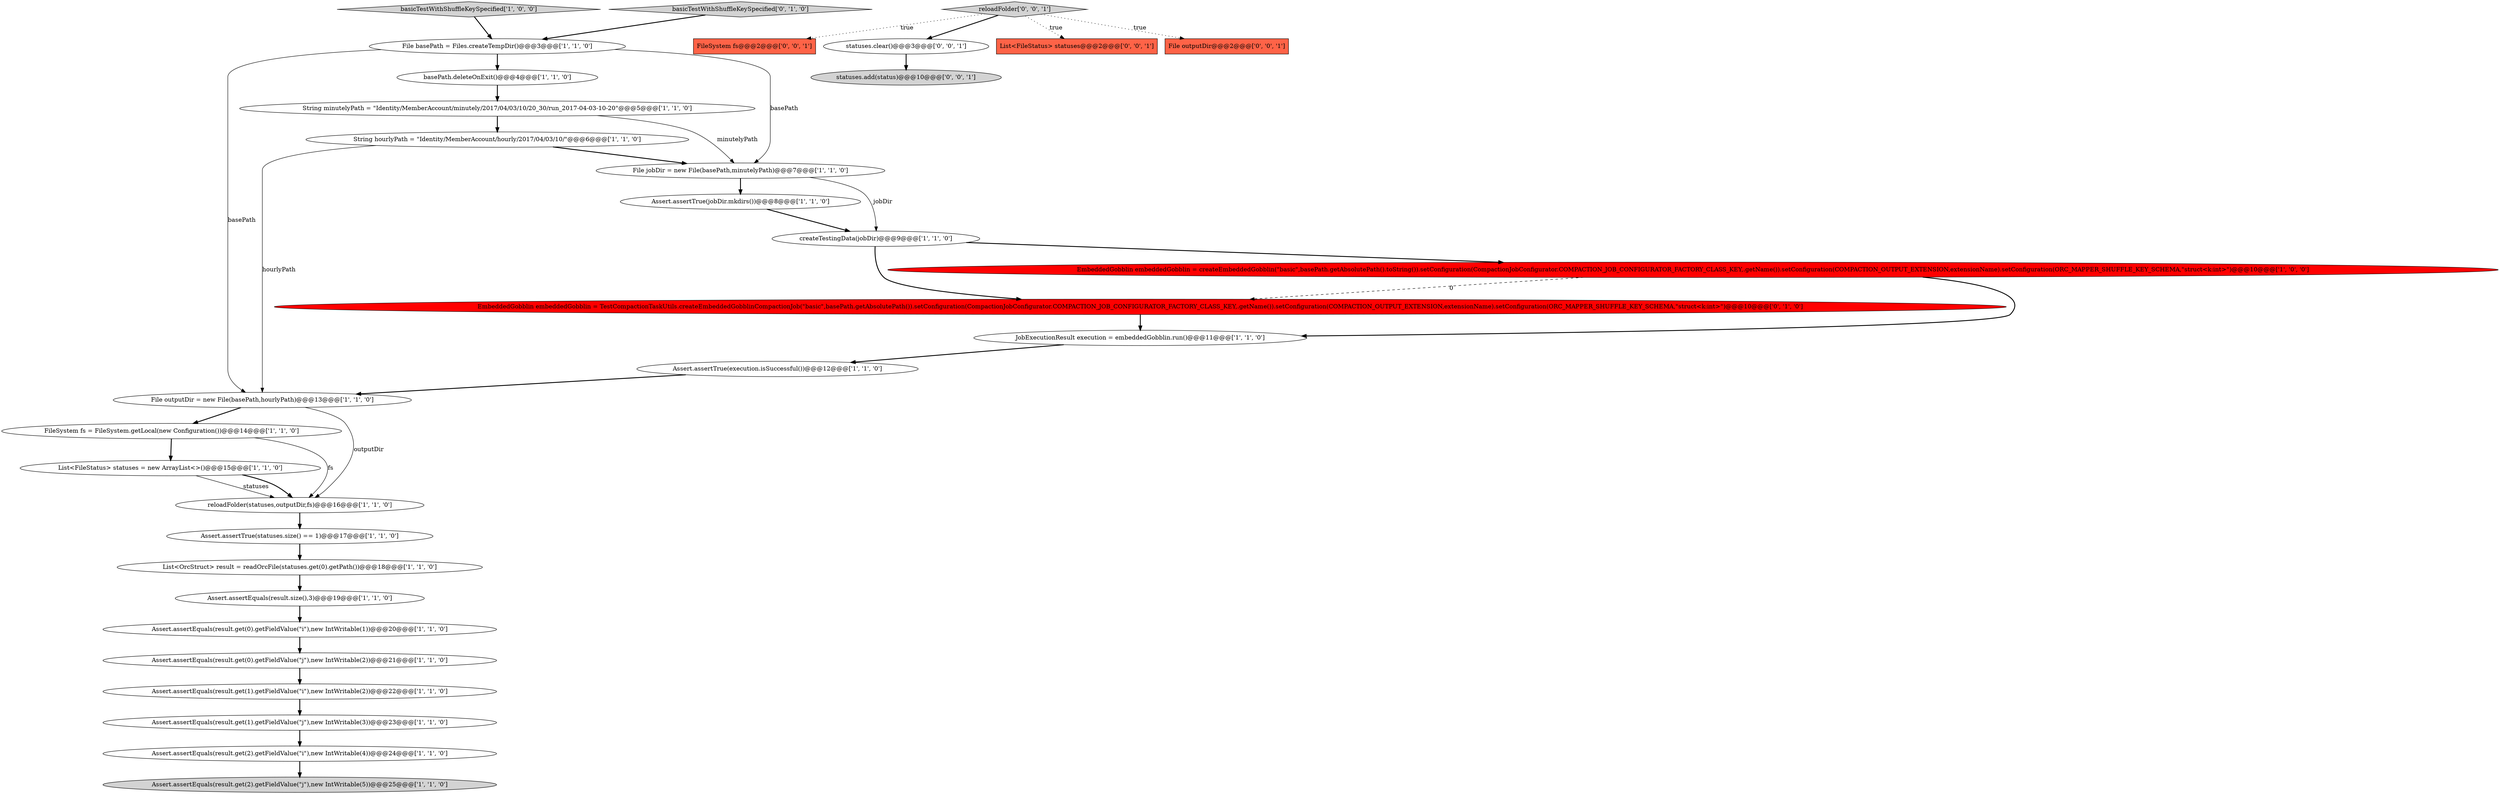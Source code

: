 digraph {
11 [style = filled, label = "Assert.assertEquals(result.get(1).getFieldValue(\"i\"),new IntWritable(2))@@@22@@@['1', '1', '0']", fillcolor = white, shape = ellipse image = "AAA0AAABBB1BBB"];
24 [style = filled, label = "EmbeddedGobblin embeddedGobblin = TestCompactionTaskUtils.createEmbeddedGobblinCompactionJob(\"basic\",basePath.getAbsolutePath()).setConfiguration(CompactionJobConfigurator.COMPACTION_JOB_CONFIGURATOR_FACTORY_CLASS_KEY,.getName()).setConfiguration(COMPACTION_OUTPUT_EXTENSION,extensionName).setConfiguration(ORC_MAPPER_SHUFFLE_KEY_SCHEMA,\"struct<k:int>\")@@@10@@@['0', '1', '0']", fillcolor = red, shape = ellipse image = "AAA1AAABBB2BBB"];
13 [style = filled, label = "Assert.assertTrue(jobDir.mkdirs())@@@8@@@['1', '1', '0']", fillcolor = white, shape = ellipse image = "AAA0AAABBB1BBB"];
20 [style = filled, label = "String hourlyPath = \"Identity/MemberAccount/hourly/2017/04/03/10/\"@@@6@@@['1', '1', '0']", fillcolor = white, shape = ellipse image = "AAA0AAABBB1BBB"];
22 [style = filled, label = "Assert.assertEquals(result.get(0).getFieldValue(\"j\"),new IntWritable(2))@@@21@@@['1', '1', '0']", fillcolor = white, shape = ellipse image = "AAA0AAABBB1BBB"];
17 [style = filled, label = "basicTestWithShuffleKeySpecified['1', '0', '0']", fillcolor = lightgray, shape = diamond image = "AAA0AAABBB1BBB"];
3 [style = filled, label = "JobExecutionResult execution = embeddedGobblin.run()@@@11@@@['1', '1', '0']", fillcolor = white, shape = ellipse image = "AAA0AAABBB1BBB"];
1 [style = filled, label = "EmbeddedGobblin embeddedGobblin = createEmbeddedGobblin(\"basic\",basePath.getAbsolutePath().toString()).setConfiguration(CompactionJobConfigurator.COMPACTION_JOB_CONFIGURATOR_FACTORY_CLASS_KEY,.getName()).setConfiguration(COMPACTION_OUTPUT_EXTENSION,extensionName).setConfiguration(ORC_MAPPER_SHUFFLE_KEY_SCHEMA,\"struct<k:int>\")@@@10@@@['1', '0', '0']", fillcolor = red, shape = ellipse image = "AAA1AAABBB1BBB"];
16 [style = filled, label = "Assert.assertEquals(result.get(2).getFieldValue(\"i\"),new IntWritable(4))@@@24@@@['1', '1', '0']", fillcolor = white, shape = ellipse image = "AAA0AAABBB1BBB"];
18 [style = filled, label = "Assert.assertEquals(result.size(),3)@@@19@@@['1', '1', '0']", fillcolor = white, shape = ellipse image = "AAA0AAABBB1BBB"];
25 [style = filled, label = "basicTestWithShuffleKeySpecified['0', '1', '0']", fillcolor = lightgray, shape = diamond image = "AAA0AAABBB2BBB"];
6 [style = filled, label = "Assert.assertTrue(statuses.size() == 1)@@@17@@@['1', '1', '0']", fillcolor = white, shape = ellipse image = "AAA0AAABBB1BBB"];
8 [style = filled, label = "Assert.assertEquals(result.get(1).getFieldValue(\"j\"),new IntWritable(3))@@@23@@@['1', '1', '0']", fillcolor = white, shape = ellipse image = "AAA0AAABBB1BBB"];
7 [style = filled, label = "FileSystem fs = FileSystem.getLocal(new Configuration())@@@14@@@['1', '1', '0']", fillcolor = white, shape = ellipse image = "AAA0AAABBB1BBB"];
29 [style = filled, label = "FileSystem fs@@@2@@@['0', '0', '1']", fillcolor = tomato, shape = box image = "AAA0AAABBB3BBB"];
19 [style = filled, label = "Assert.assertEquals(result.get(2).getFieldValue(\"j\"),new IntWritable(5))@@@25@@@['1', '1', '0']", fillcolor = lightgray, shape = ellipse image = "AAA0AAABBB1BBB"];
0 [style = filled, label = "List<FileStatus> statuses = new ArrayList<>()@@@15@@@['1', '1', '0']", fillcolor = white, shape = ellipse image = "AAA0AAABBB1BBB"];
23 [style = filled, label = "Assert.assertEquals(result.get(0).getFieldValue(\"i\"),new IntWritable(1))@@@20@@@['1', '1', '0']", fillcolor = white, shape = ellipse image = "AAA0AAABBB1BBB"];
14 [style = filled, label = "File outputDir = new File(basePath,hourlyPath)@@@13@@@['1', '1', '0']", fillcolor = white, shape = ellipse image = "AAA0AAABBB1BBB"];
15 [style = filled, label = "createTestingData(jobDir)@@@9@@@['1', '1', '0']", fillcolor = white, shape = ellipse image = "AAA0AAABBB1BBB"];
21 [style = filled, label = "reloadFolder(statuses,outputDir,fs)@@@16@@@['1', '1', '0']", fillcolor = white, shape = ellipse image = "AAA0AAABBB1BBB"];
4 [style = filled, label = "File basePath = Files.createTempDir()@@@3@@@['1', '1', '0']", fillcolor = white, shape = ellipse image = "AAA0AAABBB1BBB"];
12 [style = filled, label = "basePath.deleteOnExit()@@@4@@@['1', '1', '0']", fillcolor = white, shape = ellipse image = "AAA0AAABBB1BBB"];
2 [style = filled, label = "List<OrcStruct> result = readOrcFile(statuses.get(0).getPath())@@@18@@@['1', '1', '0']", fillcolor = white, shape = ellipse image = "AAA0AAABBB1BBB"];
9 [style = filled, label = "String minutelyPath = \"Identity/MemberAccount/minutely/2017/04/03/10/20_30/run_2017-04-03-10-20\"@@@5@@@['1', '1', '0']", fillcolor = white, shape = ellipse image = "AAA0AAABBB1BBB"];
27 [style = filled, label = "statuses.clear()@@@3@@@['0', '0', '1']", fillcolor = white, shape = ellipse image = "AAA0AAABBB3BBB"];
26 [style = filled, label = "List<FileStatus> statuses@@@2@@@['0', '0', '1']", fillcolor = tomato, shape = box image = "AAA0AAABBB3BBB"];
31 [style = filled, label = "File outputDir@@@2@@@['0', '0', '1']", fillcolor = tomato, shape = box image = "AAA0AAABBB3BBB"];
5 [style = filled, label = "File jobDir = new File(basePath,minutelyPath)@@@7@@@['1', '1', '0']", fillcolor = white, shape = ellipse image = "AAA0AAABBB1BBB"];
10 [style = filled, label = "Assert.assertTrue(execution.isSuccessful())@@@12@@@['1', '1', '0']", fillcolor = white, shape = ellipse image = "AAA0AAABBB1BBB"];
28 [style = filled, label = "reloadFolder['0', '0', '1']", fillcolor = lightgray, shape = diamond image = "AAA0AAABBB3BBB"];
30 [style = filled, label = "statuses.add(status)@@@10@@@['0', '0', '1']", fillcolor = lightgray, shape = ellipse image = "AAA0AAABBB3BBB"];
8->16 [style = bold, label=""];
28->31 [style = dotted, label="true"];
5->15 [style = solid, label="jobDir"];
0->21 [style = solid, label="statuses"];
18->23 [style = bold, label=""];
21->6 [style = bold, label=""];
10->14 [style = bold, label=""];
27->30 [style = bold, label=""];
1->3 [style = bold, label=""];
14->21 [style = solid, label="outputDir"];
25->4 [style = bold, label=""];
2->18 [style = bold, label=""];
9->20 [style = bold, label=""];
7->0 [style = bold, label=""];
0->21 [style = bold, label=""];
16->19 [style = bold, label=""];
12->9 [style = bold, label=""];
7->21 [style = solid, label="fs"];
14->7 [style = bold, label=""];
20->5 [style = bold, label=""];
6->2 [style = bold, label=""];
28->29 [style = dotted, label="true"];
3->10 [style = bold, label=""];
4->5 [style = solid, label="basePath"];
23->22 [style = bold, label=""];
20->14 [style = solid, label="hourlyPath"];
9->5 [style = solid, label="minutelyPath"];
1->24 [style = dashed, label="0"];
4->14 [style = solid, label="basePath"];
5->13 [style = bold, label=""];
15->24 [style = bold, label=""];
28->26 [style = dotted, label="true"];
4->12 [style = bold, label=""];
11->8 [style = bold, label=""];
13->15 [style = bold, label=""];
28->27 [style = bold, label=""];
24->3 [style = bold, label=""];
22->11 [style = bold, label=""];
17->4 [style = bold, label=""];
15->1 [style = bold, label=""];
}
